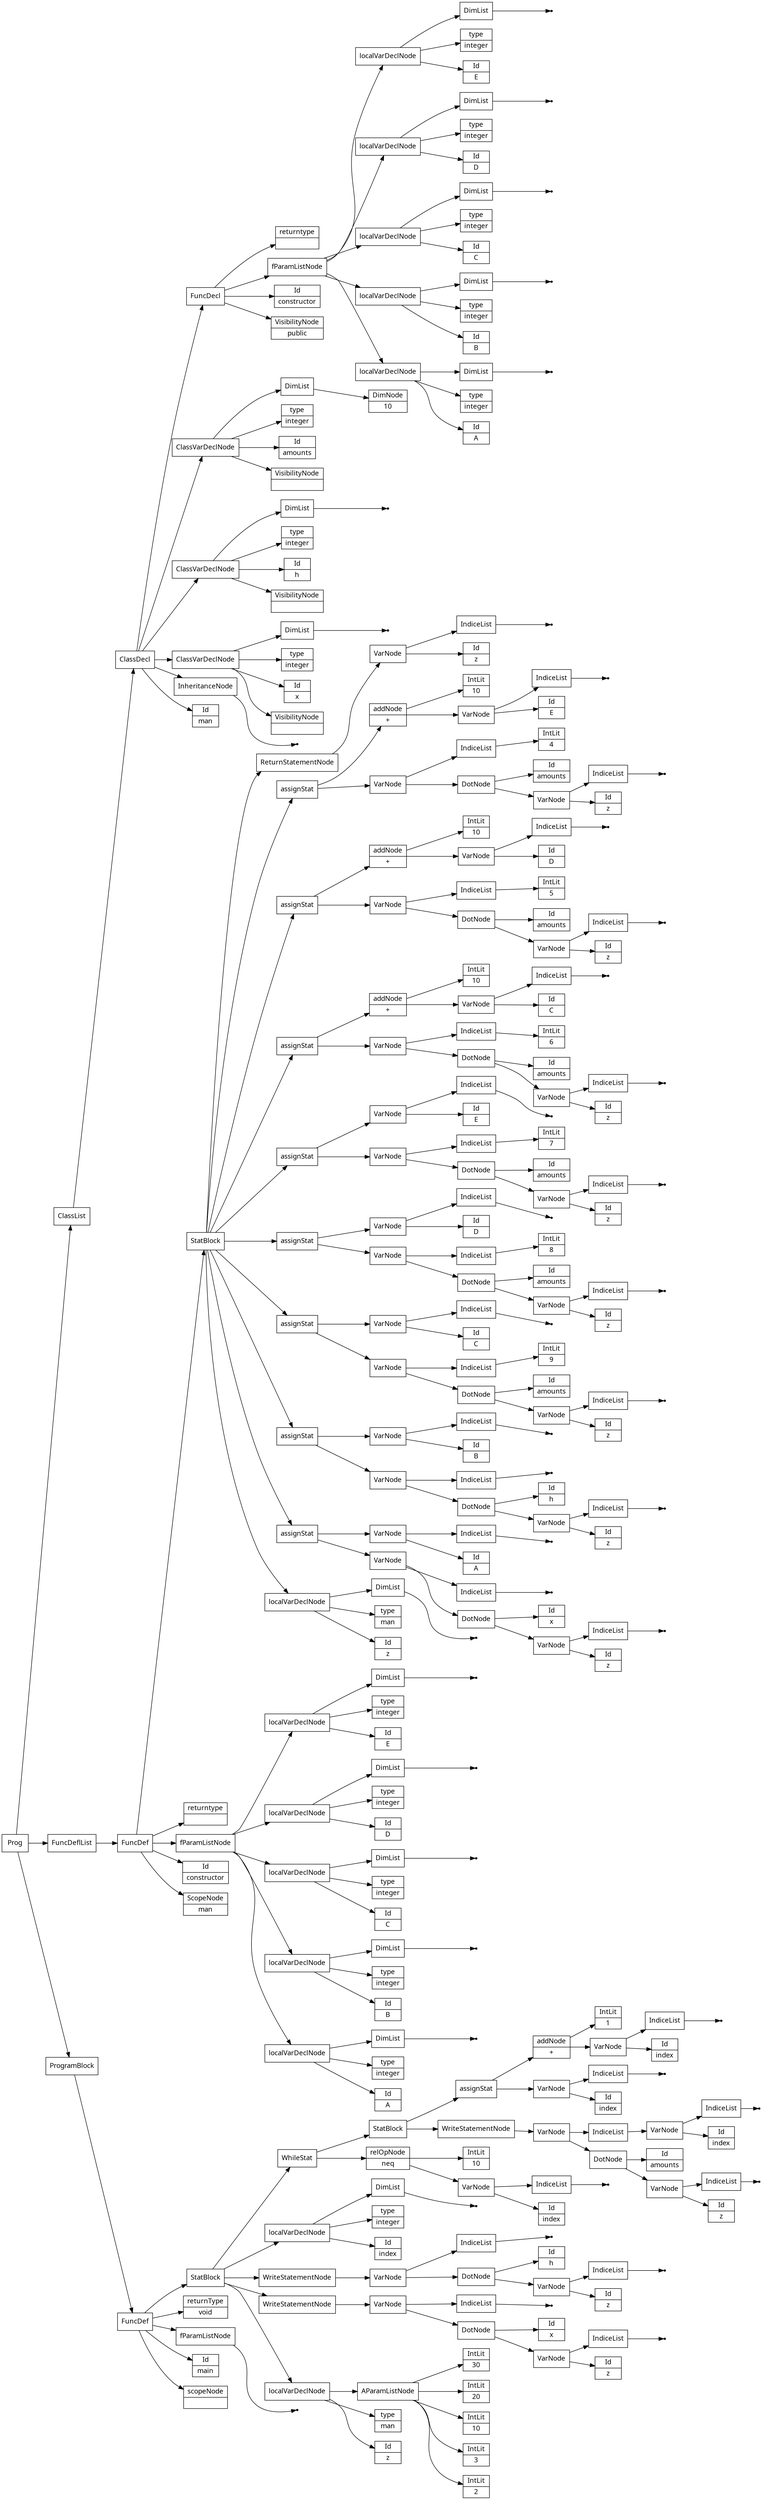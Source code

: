 digraph AST {
node [shape=record];
 node [fontname=Sans];charset="UTF-8" splines=true splines=spline rankdir =LR ordering="out"
0[label="Id|man"];
none2[shape="point"];
3[label="InheritanceNode"];
3->none2;
4[label="VisibilityNode|"];
5[label="Id|x"];
6[label="type|integer"];
none8[shape="point"];
9[label="DimList"];
9->none8;
10[label="ClassVarDeclNode"];
10->9;
10->6;
10->5;
10->4;
11[label="VisibilityNode|"];
12[label="Id|h"];
13[label="type|integer"];
none15[shape="point"];
16[label="DimList"];
16->none15;
17[label="ClassVarDeclNode"];
17->16;
17->13;
17->12;
17->11;
18[label="VisibilityNode|"];
19[label="Id|amounts"];
20[label="type|integer"];
22[label="DimNode|10"];
23[label="DimList"];
23->22;
24[label="ClassVarDeclNode"];
24->23;
24->20;
24->19;
24->18;
25[label="VisibilityNode|public"];
26[label="Id|constructor"];
28[label="Id|A"];
29[label="type|integer"];
none31[shape="point"];
32[label="DimList"];
32->none31;
33[label="localVarDeclNode"];
33->32;
33->29;
33->28;
34[label="Id|B"];
35[label="type|integer"];
none37[shape="point"];
38[label="DimList"];
38->none37;
39[label="localVarDeclNode"];
39->38;
39->35;
39->34;
40[label="Id|C"];
41[label="type|integer"];
none43[shape="point"];
44[label="DimList"];
44->none43;
45[label="localVarDeclNode"];
45->44;
45->41;
45->40;
46[label="Id|D"];
47[label="type|integer"];
none49[shape="point"];
50[label="DimList"];
50->none49;
51[label="localVarDeclNode"];
51->50;
51->47;
51->46;
52[label="Id|E"];
53[label="type|integer"];
none55[shape="point"];
56[label="DimList"];
56->none55;
57[label="localVarDeclNode"];
57->56;
57->53;
57->52;
58[label="fParamListNode"];
58->57;
58->51;
58->45;
58->39;
58->33;
59[label="returntype| "];
60[label="FuncDecl"];
60->59;
60->58;
60->26;
60->25;
61[label="ClassDecl"];
61->60;
61->24;
61->17;
61->10;
61->3;
61->0;
63[label="Id|constructor"];
65[label="Id|A"];
66[label="type|integer"];
none68[shape="point"];
69[label="DimList"];
69->none68;
70[label="localVarDeclNode"];
70->69;
70->66;
70->65;
71[label="Id|B"];
72[label="type|integer"];
none74[shape="point"];
75[label="DimList"];
75->none74;
76[label="localVarDeclNode"];
76->75;
76->72;
76->71;
77[label="Id|C"];
78[label="type|integer"];
none80[shape="point"];
81[label="DimList"];
81->none80;
82[label="localVarDeclNode"];
82->81;
82->78;
82->77;
83[label="Id|D"];
84[label="type|integer"];
none86[shape="point"];
87[label="DimList"];
87->none86;
88[label="localVarDeclNode"];
88->87;
88->84;
88->83;
89[label="Id|E"];
90[label="type|integer"];
none92[shape="point"];
93[label="DimList"];
93->none92;
94[label="localVarDeclNode"];
94->93;
94->90;
94->89;
95[label="fParamListNode"];
95->94;
95->88;
95->82;
95->76;
95->70;
96[label="returntype| "];
98[label="Id|z"];
99[label="type|man"];
none101[shape="point"];
102[label="DimList"];
102->none101;
103[label="localVarDeclNode"];
103->102;
103->99;
103->98;
104[label="Id|z"];
none106[shape="point"];
107[label="IndiceList"];
107->none106;
108[label="VarNode"];
108->107;
108->104;
109[label="Id|x"];
110[label="DotNode"];
110->109;
110->108;
none112[shape="point"];
113[label="IndiceList"];
113->none112;
114[label="VarNode"];
114->113;
114->110;
115[label="Id|A"];
none117[shape="point"];
118[label="IndiceList"];
118->none117;
119[label="VarNode"];
119->118;
119->115;
120[label="assignStat"];
120->119;
120->114;
121[label="Id|z"];
none123[shape="point"];
124[label="IndiceList"];
124->none123;
125[label="VarNode"];
125->124;
125->121;
126[label="Id|h"];
127[label="DotNode"];
127->126;
127->125;
none129[shape="point"];
130[label="IndiceList"];
130->none129;
131[label="VarNode"];
131->130;
131->127;
132[label="Id|B"];
none134[shape="point"];
135[label="IndiceList"];
135->none134;
136[label="VarNode"];
136->135;
136->132;
137[label="assignStat"];
137->136;
137->131;
138[label="Id|z"];
none140[shape="point"];
141[label="IndiceList"];
141->none140;
142[label="VarNode"];
142->141;
142->138;
143[label="Id|amounts"];
144[label="DotNode"];
144->143;
144->142;
146[label="IntLit|9"];
147[label="IndiceList"];
147->146;
148[label="VarNode"];
148->147;
148->144;
149[label="Id|C"];
none151[shape="point"];
152[label="IndiceList"];
152->none151;
153[label="VarNode"];
153->152;
153->149;
154[label="assignStat"];
154->153;
154->148;
155[label="Id|z"];
none157[shape="point"];
158[label="IndiceList"];
158->none157;
159[label="VarNode"];
159->158;
159->155;
160[label="Id|amounts"];
161[label="DotNode"];
161->160;
161->159;
163[label="IntLit|8"];
164[label="IndiceList"];
164->163;
165[label="VarNode"];
165->164;
165->161;
166[label="Id|D"];
none168[shape="point"];
169[label="IndiceList"];
169->none168;
170[label="VarNode"];
170->169;
170->166;
171[label="assignStat"];
171->170;
171->165;
172[label="Id|z"];
none174[shape="point"];
175[label="IndiceList"];
175->none174;
176[label="VarNode"];
176->175;
176->172;
177[label="Id|amounts"];
178[label="DotNode"];
178->177;
178->176;
180[label="IntLit|7"];
181[label="IndiceList"];
181->180;
182[label="VarNode"];
182->181;
182->178;
183[label="Id|E"];
none185[shape="point"];
186[label="IndiceList"];
186->none185;
187[label="VarNode"];
187->186;
187->183;
188[label="assignStat"];
188->187;
188->182;
189[label="Id|z"];
none191[shape="point"];
192[label="IndiceList"];
192->none191;
193[label="VarNode"];
193->192;
193->189;
194[label="Id|amounts"];
195[label="DotNode"];
195->194;
195->193;
197[label="IntLit|6"];
198[label="IndiceList"];
198->197;
199[label="VarNode"];
199->198;
199->195;
200[label="Id|C"];
none202[shape="point"];
203[label="IndiceList"];
203->none202;
204[label="VarNode"];
204->203;
204->200;
205[label="addNode|+"];
206[label="IntLit|10"];
205->206;
205->204;
207[label="assignStat"];
207->205;
207->199;
208[label="Id|z"];
none210[shape="point"];
211[label="IndiceList"];
211->none210;
212[label="VarNode"];
212->211;
212->208;
213[label="Id|amounts"];
214[label="DotNode"];
214->213;
214->212;
216[label="IntLit|5"];
217[label="IndiceList"];
217->216;
218[label="VarNode"];
218->217;
218->214;
219[label="Id|D"];
none221[shape="point"];
222[label="IndiceList"];
222->none221;
223[label="VarNode"];
223->222;
223->219;
224[label="addNode|+"];
225[label="IntLit|10"];
224->225;
224->223;
226[label="assignStat"];
226->224;
226->218;
227[label="Id|z"];
none229[shape="point"];
230[label="IndiceList"];
230->none229;
231[label="VarNode"];
231->230;
231->227;
232[label="Id|amounts"];
233[label="DotNode"];
233->232;
233->231;
235[label="IntLit|4"];
236[label="IndiceList"];
236->235;
237[label="VarNode"];
237->236;
237->233;
238[label="Id|E"];
none240[shape="point"];
241[label="IndiceList"];
241->none240;
242[label="VarNode"];
242->241;
242->238;
243[label="addNode|+"];
244[label="IntLit|10"];
243->244;
243->242;
245[label="assignStat"];
245->243;
245->237;
246[label="Id|z"];
none248[shape="point"];
249[label="IndiceList"];
249->none248;
250[label="VarNode"];
250->249;
250->246;
251[label="ReturnStatementNode"];
251->250;
252[label="StatBlock"];
252->251;
252->245;
252->226;
252->207;
252->188;
252->171;
252->154;
252->137;
252->120;
252->103;
253[label="FuncDef"];
62[label="ScopeNode|man"];
253->252;
253->96;
253->95;
253->63;
253->62;
255[label="scopeNode| "];
none257[shape="point"];
258[label="fParamListNode"];
258->none257;
259[label="returnType|void"];
261[label="Id|z"];
262[label="type|man"];
264[label="IntLit|2"];
265[label="IntLit|3"];
266[label="IntLit|10"];
267[label="IntLit|20"];
268[label="IntLit|30"];
269[label="AParamListNode"];
269->268;
269->267;
269->266;
269->265;
269->264;
270[label="localVarDeclNode"];
270->269;
270->262;
270->261;
271[label="Id|z"];
none273[shape="point"];
274[label="IndiceList"];
274->none273;
275[label="VarNode"];
275->274;
275->271;
276[label="Id|x"];
277[label="DotNode"];
277->276;
277->275;
none279[shape="point"];
280[label="IndiceList"];
280->none279;
281[label="VarNode"];
281->280;
281->277;
282[label="WriteStatementNode"];
282->281;
283[label="Id|z"];
none285[shape="point"];
286[label="IndiceList"];
286->none285;
287[label="VarNode"];
287->286;
287->283;
288[label="Id|h"];
289[label="DotNode"];
289->288;
289->287;
none291[shape="point"];
292[label="IndiceList"];
292->none291;
293[label="VarNode"];
293->292;
293->289;
294[label="WriteStatementNode"];
294->293;
295[label="Id|index"];
296[label="type|integer"];
none298[shape="point"];
299[label="DimList"];
299->none298;
300[label="localVarDeclNode"];
300->299;
300->296;
300->295;
301[label="Id|index"];
none303[shape="point"];
304[label="IndiceList"];
304->none303;
305[label="VarNode"];
305->304;
305->301;
306[label="relOpNode|neq"];
307[label="IntLit|10"];
306->307;
306->305;
309[label="Id|z"];
none311[shape="point"];
312[label="IndiceList"];
312->none311;
313[label="VarNode"];
313->312;
313->309;
314[label="Id|amounts"];
315[label="DotNode"];
315->314;
315->313;
317[label="Id|index"];
none319[shape="point"];
320[label="IndiceList"];
320->none319;
321[label="VarNode"];
321->320;
321->317;
322[label="IndiceList"];
322->321;
323[label="VarNode"];
323->322;
323->315;
324[label="WriteStatementNode"];
324->323;
325[label="Id|index"];
none327[shape="point"];
328[label="IndiceList"];
328->none327;
329[label="VarNode"];
329->328;
329->325;
330[label="Id|index"];
none332[shape="point"];
333[label="IndiceList"];
333->none332;
334[label="VarNode"];
334->333;
334->330;
335[label="addNode|+"];
336[label="IntLit|1"];
335->336;
335->334;
337[label="assignStat"];
337->335;
337->329;
338[label="StatBlock"];
338->337;
338->324;
339[label="WhileStat"];
339->338;
339->306;
340[label="StatBlock"];
340->339;
340->300;
340->294;
340->282;
340->270;
341[label="FuncDef"];
254[label="Id|main"];
341->340;
341->259;
341->258;
341->254;
341->255;
342[label="ClassList"];
343[label="FuncDeflList"];
344[label="Prog"];
345[label="ProgramBlock"];
345->341;
343->253;
342->61;
344->342;
344->343;
344->345;
}